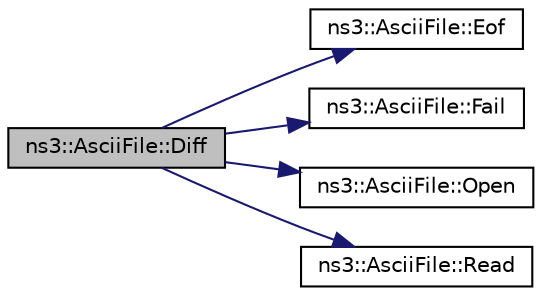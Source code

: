 digraph "ns3::AsciiFile::Diff"
{
 // LATEX_PDF_SIZE
  edge [fontname="Helvetica",fontsize="10",labelfontname="Helvetica",labelfontsize="10"];
  node [fontname="Helvetica",fontsize="10",shape=record];
  rankdir="LR";
  Node1 [label="ns3::AsciiFile::Diff",height=0.2,width=0.4,color="black", fillcolor="grey75", style="filled", fontcolor="black",tooltip="Compare two ASCII files line-by-line."];
  Node1 -> Node2 [color="midnightblue",fontsize="10",style="solid",fontname="Helvetica"];
  Node2 [label="ns3::AsciiFile::Eof",height=0.2,width=0.4,color="black", fillcolor="white", style="filled",URL="$classns3_1_1_ascii_file.html#a5808b9f6d314f2a3f229c6505c39252b",tooltip=" "];
  Node1 -> Node3 [color="midnightblue",fontsize="10",style="solid",fontname="Helvetica"];
  Node3 [label="ns3::AsciiFile::Fail",height=0.2,width=0.4,color="black", fillcolor="white", style="filled",URL="$classns3_1_1_ascii_file.html#a090d78f1e7766672dae6d4c74da882da",tooltip=" "];
  Node1 -> Node4 [color="midnightblue",fontsize="10",style="solid",fontname="Helvetica"];
  Node4 [label="ns3::AsciiFile::Open",height=0.2,width=0.4,color="black", fillcolor="white", style="filled",URL="$classns3_1_1_ascii_file.html#a2506b96ec3de521f22918a6757dadac4",tooltip="Create a new ascii file or open an existing ascii file."];
  Node1 -> Node5 [color="midnightblue",fontsize="10",style="solid",fontname="Helvetica"];
  Node5 [label="ns3::AsciiFile::Read",height=0.2,width=0.4,color="black", fillcolor="white", style="filled",URL="$classns3_1_1_ascii_file.html#ac28451e3e33aed6dc216fc9531fd9737",tooltip="Read next line from file."];
}

